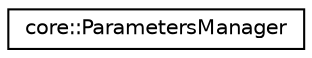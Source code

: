 digraph "Graphical Class Hierarchy"
{
 // LATEX_PDF_SIZE
  edge [fontname="Helvetica",fontsize="10",labelfontname="Helvetica",labelfontsize="10"];
  node [fontname="Helvetica",fontsize="10",shape=record];
  rankdir="LR";
  Node0 [label="core::ParametersManager",height=0.2,width=0.4,color="black", fillcolor="white", style="filled",URL="$dc/d04/classcore_1_1ParametersManager.html",tooltip=" "];
}

